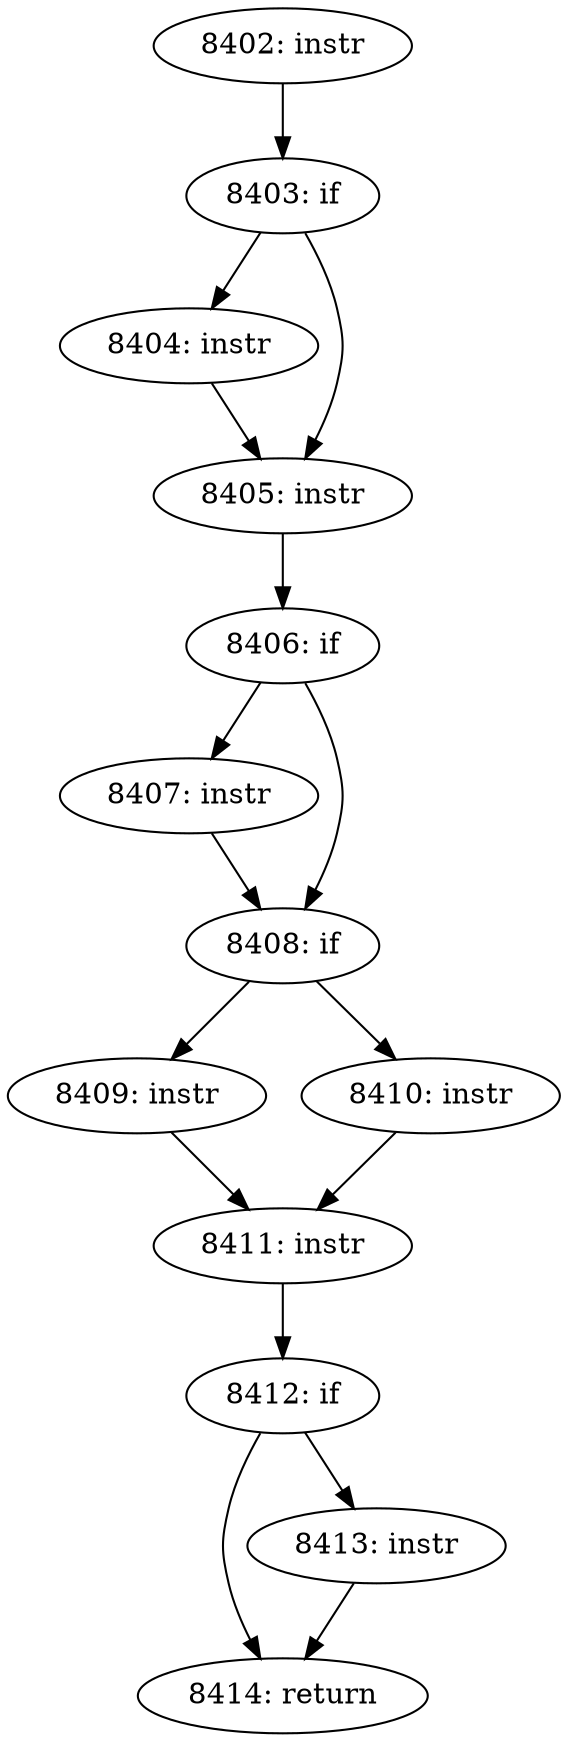 digraph CFG_tcp_finish_connect {
8402 [label="8402: instr"]
	8402 -> 8403
8403 [label="8403: if"]
	8403 -> 8404
	8403 -> 8405
8404 [label="8404: instr"]
	8404 -> 8405
8405 [label="8405: instr"]
	8405 -> 8406
8406 [label="8406: if"]
	8406 -> 8407
	8406 -> 8408
8407 [label="8407: instr"]
	8407 -> 8408
8408 [label="8408: if"]
	8408 -> 8409
	8408 -> 8410
8409 [label="8409: instr"]
	8409 -> 8411
8410 [label="8410: instr"]
	8410 -> 8411
8411 [label="8411: instr"]
	8411 -> 8412
8412 [label="8412: if"]
	8412 -> 8414
	8412 -> 8413
8413 [label="8413: instr"]
	8413 -> 8414
8414 [label="8414: return"]
	
}
